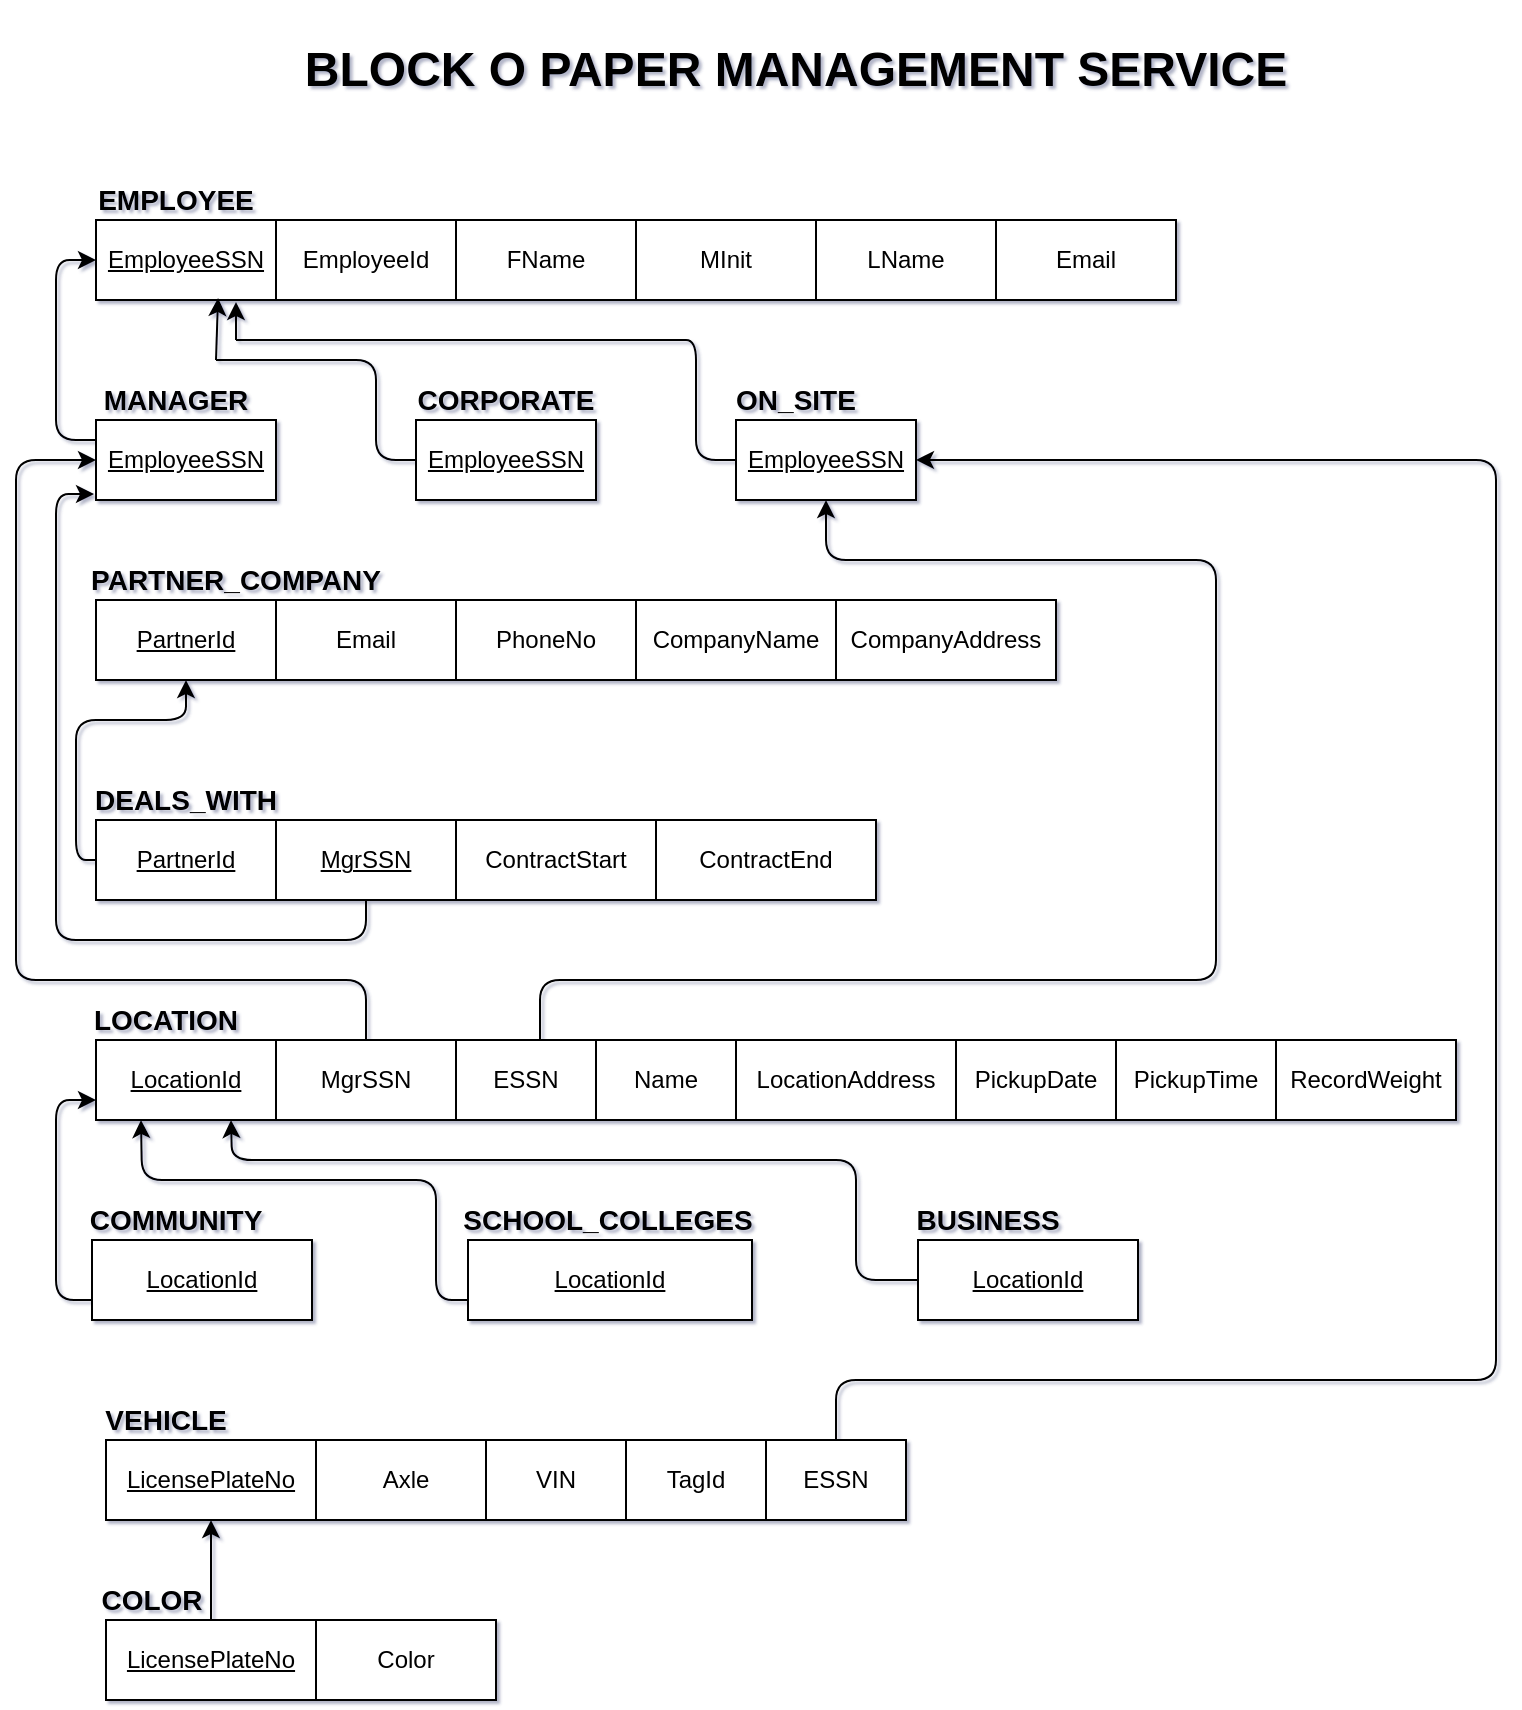 <mxfile version="12.3.2" type="github" pages="1"><diagram id="N6jfTuuV_OOUOqT9ahVb" name="Page-1"><mxGraphModel dx="919" dy="490" grid="1" gridSize="10" guides="1" tooltips="1" connect="1" arrows="1" fold="1" page="1" pageScale="1" pageWidth="850" pageHeight="1100" math="0" shadow="1"><root><mxCell id="0"/><mxCell id="1" parent="0"/><mxCell id="zFNlPR5UEYDTPR6xKDe3-31" value="EmployeeSSN" style="rounded=0;whiteSpace=wrap;html=1;fontStyle=4" vertex="1" parent="1"><mxGeometry x="140" y="180" width="90" height="40" as="geometry"/></mxCell><mxCell id="zFNlPR5UEYDTPR6xKDe3-32" value="EmployeeId" style="rounded=0;whiteSpace=wrap;html=1;" vertex="1" parent="1"><mxGeometry x="230" y="180" width="90" height="40" as="geometry"/></mxCell><mxCell id="zFNlPR5UEYDTPR6xKDe3-33" value="FName" style="rounded=0;whiteSpace=wrap;html=1;" vertex="1" parent="1"><mxGeometry x="320" y="180" width="90" height="40" as="geometry"/></mxCell><mxCell id="zFNlPR5UEYDTPR6xKDe3-34" value="MInit" style="rounded=0;whiteSpace=wrap;html=1;" vertex="1" parent="1"><mxGeometry x="410" y="180" width="90" height="40" as="geometry"/></mxCell><mxCell id="zFNlPR5UEYDTPR6xKDe3-35" value="LName" style="rounded=0;whiteSpace=wrap;html=1;" vertex="1" parent="1"><mxGeometry x="500" y="180" width="90" height="40" as="geometry"/></mxCell><mxCell id="zFNlPR5UEYDTPR6xKDe3-36" value="Email" style="rounded=0;whiteSpace=wrap;html=1;" vertex="1" parent="1"><mxGeometry x="590" y="180" width="90" height="40" as="geometry"/></mxCell><mxCell id="zFNlPR5UEYDTPR6xKDe3-37" value="EmployeeSSN" style="rounded=0;whiteSpace=wrap;html=1;fontStyle=4" vertex="1" parent="1"><mxGeometry x="140" y="280" width="90" height="40" as="geometry"/></mxCell><mxCell id="zFNlPR5UEYDTPR6xKDe3-38" value="PartnerId" style="rounded=0;whiteSpace=wrap;html=1;fontStyle=4" vertex="1" parent="1"><mxGeometry x="140" y="370" width="90" height="40" as="geometry"/></mxCell><mxCell id="zFNlPR5UEYDTPR6xKDe3-39" value="Email" style="rounded=0;whiteSpace=wrap;html=1;" vertex="1" parent="1"><mxGeometry x="230" y="370" width="90" height="40" as="geometry"/></mxCell><mxCell id="zFNlPR5UEYDTPR6xKDe3-40" value="PhoneNo" style="rounded=0;whiteSpace=wrap;html=1;" vertex="1" parent="1"><mxGeometry x="320" y="370" width="90" height="40" as="geometry"/></mxCell><mxCell id="zFNlPR5UEYDTPR6xKDe3-41" value="CompanyName" style="rounded=0;whiteSpace=wrap;html=1;" vertex="1" parent="1"><mxGeometry x="410" y="370" width="100" height="40" as="geometry"/></mxCell><mxCell id="zFNlPR5UEYDTPR6xKDe3-42" value="CompanyAddress" style="rounded=0;whiteSpace=wrap;html=1;" vertex="1" parent="1"><mxGeometry x="510" y="370" width="110" height="40" as="geometry"/></mxCell><mxCell id="zFNlPR5UEYDTPR6xKDe3-48" value="&lt;b&gt;&lt;font style=&quot;font-size: 14px&quot;&gt;EMPLOYEE&lt;/font&gt;&lt;/b&gt;" style="text;html=1;strokeColor=none;fillColor=none;align=center;verticalAlign=middle;whiteSpace=wrap;rounded=0;" vertex="1" parent="1"><mxGeometry x="130" y="160" width="100" height="20" as="geometry"/></mxCell><mxCell id="zFNlPR5UEYDTPR6xKDe3-49" value="&lt;b&gt;&lt;font style=&quot;font-size: 14px&quot;&gt;MANAGER&lt;/font&gt;&lt;/b&gt;" style="text;html=1;strokeColor=none;fillColor=none;align=center;verticalAlign=middle;whiteSpace=wrap;rounded=0;" vertex="1" parent="1"><mxGeometry x="130" y="260" width="100" height="20" as="geometry"/></mxCell><mxCell id="zFNlPR5UEYDTPR6xKDe3-50" value="EmployeeSSN" style="rounded=0;whiteSpace=wrap;html=1;fontStyle=4" vertex="1" parent="1"><mxGeometry x="300" y="280" width="90" height="40" as="geometry"/></mxCell><mxCell id="zFNlPR5UEYDTPR6xKDe3-51" value="&lt;b&gt;&lt;font style=&quot;font-size: 14px&quot;&gt;CORPORATE&lt;/font&gt;&lt;/b&gt;" style="text;html=1;strokeColor=none;fillColor=none;align=center;verticalAlign=middle;whiteSpace=wrap;rounded=0;" vertex="1" parent="1"><mxGeometry x="295" y="260" width="100" height="20" as="geometry"/></mxCell><mxCell id="zFNlPR5UEYDTPR6xKDe3-52" value="EmployeeSSN" style="rounded=0;whiteSpace=wrap;html=1;fontStyle=4" vertex="1" parent="1"><mxGeometry x="460" y="280" width="90" height="40" as="geometry"/></mxCell><mxCell id="zFNlPR5UEYDTPR6xKDe3-53" value="&lt;b&gt;&lt;font style=&quot;font-size: 14px&quot;&gt;ON_SITE&lt;/font&gt;&lt;/b&gt;" style="text;html=1;strokeColor=none;fillColor=none;align=center;verticalAlign=middle;whiteSpace=wrap;rounded=0;" vertex="1" parent="1"><mxGeometry x="440" y="260" width="100" height="20" as="geometry"/></mxCell><mxCell id="zFNlPR5UEYDTPR6xKDe3-54" value="" style="endArrow=classic;html=1;entryX=0;entryY=0.5;entryDx=0;entryDy=0;exitX=0;exitY=0.25;exitDx=0;exitDy=0;" edge="1" parent="1" source="zFNlPR5UEYDTPR6xKDe3-37" target="zFNlPR5UEYDTPR6xKDe3-31"><mxGeometry width="50" height="50" relative="1" as="geometry"><mxPoint x="140" y="281" as="sourcePoint"/><mxPoint x="208" y="220" as="targetPoint"/><Array as="points"><mxPoint x="120" y="290"/><mxPoint x="120" y="200"/></Array></mxGeometry></mxCell><mxCell id="zFNlPR5UEYDTPR6xKDe3-58" value="" style="endArrow=classic;html=1;entryX=0.678;entryY=0.975;entryDx=0;entryDy=0;entryPerimeter=0;" edge="1" parent="1" target="zFNlPR5UEYDTPR6xKDe3-31"><mxGeometry width="50" height="50" relative="1" as="geometry"><mxPoint x="200" y="250" as="sourcePoint"/><mxPoint x="200" y="230" as="targetPoint"/><Array as="points"/></mxGeometry></mxCell><mxCell id="zFNlPR5UEYDTPR6xKDe3-60" value="" style="endArrow=none;html=1;entryX=0;entryY=0.5;entryDx=0;entryDy=0;" edge="1" parent="1" target="zFNlPR5UEYDTPR6xKDe3-50"><mxGeometry width="50" height="50" relative="1" as="geometry"><mxPoint x="200" y="250" as="sourcePoint"/><mxPoint x="280" y="300" as="targetPoint"/><Array as="points"><mxPoint x="223" y="250"/><mxPoint x="280" y="250"/><mxPoint x="280" y="300"/></Array></mxGeometry></mxCell><mxCell id="zFNlPR5UEYDTPR6xKDe3-61" value="" style="endArrow=classic;html=1;" edge="1" parent="1"><mxGeometry width="50" height="50" relative="1" as="geometry"><mxPoint x="210" y="240" as="sourcePoint"/><mxPoint x="210" y="221" as="targetPoint"/><Array as="points"/></mxGeometry></mxCell><mxCell id="zFNlPR5UEYDTPR6xKDe3-62" value="" style="endArrow=none;html=1;entryX=0;entryY=0.5;entryDx=0;entryDy=0;" edge="1" parent="1" target="zFNlPR5UEYDTPR6xKDe3-52"><mxGeometry width="50" height="50" relative="1" as="geometry"><mxPoint x="210" y="240" as="sourcePoint"/><mxPoint x="310" y="290" as="targetPoint"/><Array as="points"><mxPoint x="420" y="240"/><mxPoint x="440" y="240"/><mxPoint x="440" y="300"/></Array></mxGeometry></mxCell><mxCell id="zFNlPR5UEYDTPR6xKDe3-65" value="PartnerId" style="rounded=0;whiteSpace=wrap;html=1;fontStyle=4" vertex="1" parent="1"><mxGeometry x="140" y="480" width="90" height="40" as="geometry"/></mxCell><mxCell id="zFNlPR5UEYDTPR6xKDe3-66" value="MgrSSN" style="rounded=0;whiteSpace=wrap;html=1;fontStyle=4" vertex="1" parent="1"><mxGeometry x="230" y="480" width="90" height="40" as="geometry"/></mxCell><mxCell id="zFNlPR5UEYDTPR6xKDe3-68" value="ContractStart" style="rounded=0;whiteSpace=wrap;html=1;" vertex="1" parent="1"><mxGeometry x="320" y="480" width="100" height="40" as="geometry"/></mxCell><mxCell id="zFNlPR5UEYDTPR6xKDe3-69" value="ContractEnd" style="rounded=0;whiteSpace=wrap;html=1;" vertex="1" parent="1"><mxGeometry x="420" y="480" width="110" height="40" as="geometry"/></mxCell><mxCell id="zFNlPR5UEYDTPR6xKDe3-70" value="" style="endArrow=classic;html=1;entryX=-0.011;entryY=0.925;entryDx=0;entryDy=0;entryPerimeter=0;" edge="1" parent="1" target="zFNlPR5UEYDTPR6xKDe3-37"><mxGeometry width="50" height="50" relative="1" as="geometry"><mxPoint x="275" y="520" as="sourcePoint"/><mxPoint x="150" y="210" as="targetPoint"/><Array as="points"><mxPoint x="275" y="540"/><mxPoint x="120" y="540"/><mxPoint x="120" y="317"/></Array></mxGeometry></mxCell><mxCell id="zFNlPR5UEYDTPR6xKDe3-71" value="" style="endArrow=classic;html=1;entryX=0.5;entryY=1;entryDx=0;entryDy=0;exitX=0;exitY=0.5;exitDx=0;exitDy=0;" edge="1" parent="1" source="zFNlPR5UEYDTPR6xKDe3-65" target="zFNlPR5UEYDTPR6xKDe3-38"><mxGeometry width="50" height="50" relative="1" as="geometry"><mxPoint x="40" y="490" as="sourcePoint"/><mxPoint x="90" y="440" as="targetPoint"/><Array as="points"><mxPoint x="130" y="500"/><mxPoint x="130" y="430"/><mxPoint x="185" y="430"/></Array></mxGeometry></mxCell><mxCell id="zFNlPR5UEYDTPR6xKDe3-72" value="&lt;b&gt;&lt;font style=&quot;font-size: 14px&quot;&gt;PARTNER_COMPANY&lt;/font&gt;&lt;/b&gt;" style="text;html=1;strokeColor=none;fillColor=none;align=center;verticalAlign=middle;whiteSpace=wrap;rounded=0;" vertex="1" parent="1"><mxGeometry x="130" y="350" width="160" height="20" as="geometry"/></mxCell><mxCell id="zFNlPR5UEYDTPR6xKDe3-73" value="&lt;b&gt;&lt;font style=&quot;font-size: 14px&quot;&gt;DEALS_WITH&lt;/font&gt;&lt;/b&gt;" style="text;html=1;strokeColor=none;fillColor=none;align=center;verticalAlign=middle;whiteSpace=wrap;rounded=0;" vertex="1" parent="1"><mxGeometry x="135" y="460" width="100" height="20" as="geometry"/></mxCell><mxCell id="zFNlPR5UEYDTPR6xKDe3-74" value="LocationId" style="rounded=0;whiteSpace=wrap;html=1;fontStyle=4" vertex="1" parent="1"><mxGeometry x="140" y="590" width="90" height="40" as="geometry"/></mxCell><mxCell id="zFNlPR5UEYDTPR6xKDe3-75" value="MgrSSN" style="rounded=0;whiteSpace=wrap;html=1;" vertex="1" parent="1"><mxGeometry x="230" y="590" width="90" height="40" as="geometry"/></mxCell><mxCell id="zFNlPR5UEYDTPR6xKDe3-76" value="ESSN" style="rounded=0;whiteSpace=wrap;html=1;" vertex="1" parent="1"><mxGeometry x="320" y="590" width="70" height="40" as="geometry"/></mxCell><mxCell id="zFNlPR5UEYDTPR6xKDe3-77" value="Name" style="rounded=0;whiteSpace=wrap;html=1;" vertex="1" parent="1"><mxGeometry x="390" y="590" width="70" height="40" as="geometry"/></mxCell><mxCell id="zFNlPR5UEYDTPR6xKDe3-78" value="LocationAddress" style="rounded=0;whiteSpace=wrap;html=1;" vertex="1" parent="1"><mxGeometry x="460" y="590" width="110" height="40" as="geometry"/></mxCell><mxCell id="zFNlPR5UEYDTPR6xKDe3-80" value="&lt;b&gt;&lt;font style=&quot;font-size: 14px&quot;&gt;LOCATION&lt;/font&gt;&lt;/b&gt;" style="text;html=1;strokeColor=none;fillColor=none;align=center;verticalAlign=middle;whiteSpace=wrap;rounded=0;" vertex="1" parent="1"><mxGeometry x="125" y="570" width="100" height="20" as="geometry"/></mxCell><mxCell id="zFNlPR5UEYDTPR6xKDe3-81" value="PickupDate" style="rounded=0;whiteSpace=wrap;html=1;" vertex="1" parent="1"><mxGeometry x="570" y="590" width="80" height="40" as="geometry"/></mxCell><mxCell id="zFNlPR5UEYDTPR6xKDe3-82" value="PickupTime" style="rounded=0;whiteSpace=wrap;html=1;" vertex="1" parent="1"><mxGeometry x="650" y="590" width="80" height="40" as="geometry"/></mxCell><mxCell id="zFNlPR5UEYDTPR6xKDe3-83" value="RecordWeight" style="rounded=0;whiteSpace=wrap;html=1;" vertex="1" parent="1"><mxGeometry x="730" y="590" width="90" height="40" as="geometry"/></mxCell><mxCell id="zFNlPR5UEYDTPR6xKDe3-84" value="" style="endArrow=classic;html=1;entryX=0.5;entryY=1;entryDx=0;entryDy=0;" edge="1" parent="1" target="zFNlPR5UEYDTPR6xKDe3-52"><mxGeometry width="50" height="50" relative="1" as="geometry"><mxPoint x="362" y="590" as="sourcePoint"/><mxPoint x="440" y="540" as="targetPoint"/><Array as="points"><mxPoint x="362" y="560"/><mxPoint x="700" y="560"/><mxPoint x="700" y="350"/><mxPoint x="505" y="350"/></Array></mxGeometry></mxCell><mxCell id="zFNlPR5UEYDTPR6xKDe3-85" value="" style="endArrow=classic;html=1;entryX=0;entryY=0.5;entryDx=0;entryDy=0;exitX=0.5;exitY=0;exitDx=0;exitDy=0;" edge="1" parent="1" source="zFNlPR5UEYDTPR6xKDe3-75" target="zFNlPR5UEYDTPR6xKDe3-37"><mxGeometry width="50" height="50" relative="1" as="geometry"><mxPoint x="270" y="580" as="sourcePoint"/><mxPoint x="110" y="320" as="targetPoint"/><Array as="points"><mxPoint x="275" y="560"/><mxPoint x="100" y="560"/><mxPoint x="100" y="300"/></Array></mxGeometry></mxCell><mxCell id="zFNlPR5UEYDTPR6xKDe3-86" value="LocationId" style="rounded=0;whiteSpace=wrap;html=1;fontStyle=4" vertex="1" parent="1"><mxGeometry x="138" y="690" width="110" height="40" as="geometry"/></mxCell><mxCell id="zFNlPR5UEYDTPR6xKDe3-87" value="&lt;b&gt;&lt;font style=&quot;font-size: 14px&quot;&gt;COMMUNITY&lt;/font&gt;&lt;/b&gt;" style="text;html=1;strokeColor=none;fillColor=none;align=center;verticalAlign=middle;whiteSpace=wrap;rounded=0;" vertex="1" parent="1"><mxGeometry x="130" y="670" width="100" height="20" as="geometry"/></mxCell><mxCell id="zFNlPR5UEYDTPR6xKDe3-88" value="LocationId" style="rounded=0;whiteSpace=wrap;html=1;fontStyle=4" vertex="1" parent="1"><mxGeometry x="326" y="690" width="142" height="40" as="geometry"/></mxCell><mxCell id="zFNlPR5UEYDTPR6xKDe3-89" value="&lt;span style=&quot;font-size: 14px&quot;&gt;&lt;b&gt;SCHOOL_COLLEGES&lt;/b&gt;&lt;/span&gt;" style="text;html=1;strokeColor=none;fillColor=none;align=center;verticalAlign=middle;whiteSpace=wrap;rounded=0;" vertex="1" parent="1"><mxGeometry x="346" y="670" width="100" height="20" as="geometry"/></mxCell><mxCell id="zFNlPR5UEYDTPR6xKDe3-90" value="LocationId" style="rounded=0;whiteSpace=wrap;html=1;fontStyle=4" vertex="1" parent="1"><mxGeometry x="551" y="690" width="110" height="40" as="geometry"/></mxCell><mxCell id="zFNlPR5UEYDTPR6xKDe3-91" value="&lt;b&gt;&lt;font style=&quot;font-size: 14px&quot;&gt;BUSINESS&lt;/font&gt;&lt;/b&gt;" style="text;html=1;strokeColor=none;fillColor=none;align=center;verticalAlign=middle;whiteSpace=wrap;rounded=0;" vertex="1" parent="1"><mxGeometry x="536" y="670" width="100" height="20" as="geometry"/></mxCell><mxCell id="zFNlPR5UEYDTPR6xKDe3-92" value="" style="endArrow=classic;html=1;entryX=0;entryY=0.75;entryDx=0;entryDy=0;exitX=0;exitY=0.75;exitDx=0;exitDy=0;" edge="1" parent="1" source="zFNlPR5UEYDTPR6xKDe3-86" target="zFNlPR5UEYDTPR6xKDe3-74"><mxGeometry width="50" height="50" relative="1" as="geometry"><mxPoint x="60" y="730" as="sourcePoint"/><mxPoint x="110" y="680" as="targetPoint"/><Array as="points"><mxPoint x="120" y="720"/><mxPoint x="120" y="620"/></Array></mxGeometry></mxCell><mxCell id="zFNlPR5UEYDTPR6xKDe3-93" value="" style="endArrow=classic;html=1;entryX=0.25;entryY=1;entryDx=0;entryDy=0;exitX=0;exitY=0.75;exitDx=0;exitDy=0;" edge="1" parent="1" source="zFNlPR5UEYDTPR6xKDe3-88" target="zFNlPR5UEYDTPR6xKDe3-74"><mxGeometry width="50" height="50" relative="1" as="geometry"><mxPoint x="270" y="710" as="sourcePoint"/><mxPoint x="320" y="660" as="targetPoint"/><Array as="points"><mxPoint x="310" y="720"/><mxPoint x="310" y="660"/><mxPoint x="163" y="660"/></Array></mxGeometry></mxCell><mxCell id="zFNlPR5UEYDTPR6xKDe3-94" value="" style="endArrow=classic;html=1;entryX=0.75;entryY=1;entryDx=0;entryDy=0;exitX=0;exitY=0.5;exitDx=0;exitDy=0;" edge="1" parent="1" source="zFNlPR5UEYDTPR6xKDe3-90" target="zFNlPR5UEYDTPR6xKDe3-74"><mxGeometry width="50" height="50" relative="1" as="geometry"><mxPoint x="200" y="690" as="sourcePoint"/><mxPoint x="250" y="640" as="targetPoint"/><Array as="points"><mxPoint x="520" y="710"/><mxPoint x="520" y="650"/><mxPoint x="208" y="650"/></Array></mxGeometry></mxCell><mxCell id="zFNlPR5UEYDTPR6xKDe3-95" value="LicensePlateNo" style="rounded=0;whiteSpace=wrap;html=1;fontStyle=4" vertex="1" parent="1"><mxGeometry x="145" y="790" width="105" height="40" as="geometry"/></mxCell><mxCell id="zFNlPR5UEYDTPR6xKDe3-96" value="Axle" style="rounded=0;whiteSpace=wrap;html=1;" vertex="1" parent="1"><mxGeometry x="250" y="790" width="90" height="40" as="geometry"/></mxCell><mxCell id="zFNlPR5UEYDTPR6xKDe3-97" value="VIN" style="rounded=0;whiteSpace=wrap;html=1;" vertex="1" parent="1"><mxGeometry x="335" y="790" width="70" height="40" as="geometry"/></mxCell><mxCell id="zFNlPR5UEYDTPR6xKDe3-98" value="TagId" style="rounded=0;whiteSpace=wrap;html=1;" vertex="1" parent="1"><mxGeometry x="405" y="790" width="70" height="40" as="geometry"/></mxCell><mxCell id="zFNlPR5UEYDTPR6xKDe3-100" value="&lt;b&gt;&lt;font style=&quot;font-size: 14px&quot;&gt;VEHICLE&lt;/font&gt;&lt;/b&gt;" style="text;html=1;strokeColor=none;fillColor=none;align=center;verticalAlign=middle;whiteSpace=wrap;rounded=0;" vertex="1" parent="1"><mxGeometry x="125" y="770" width="100" height="20" as="geometry"/></mxCell><mxCell id="zFNlPR5UEYDTPR6xKDe3-101" value="ESSN" style="rounded=0;whiteSpace=wrap;html=1;" vertex="1" parent="1"><mxGeometry x="475" y="790" width="70" height="40" as="geometry"/></mxCell><mxCell id="zFNlPR5UEYDTPR6xKDe3-102" value="" style="endArrow=classic;html=1;exitX=0.5;exitY=0;exitDx=0;exitDy=0;entryX=1;entryY=0.5;entryDx=0;entryDy=0;" edge="1" parent="1" source="zFNlPR5UEYDTPR6xKDe3-101" target="zFNlPR5UEYDTPR6xKDe3-52"><mxGeometry width="50" height="50" relative="1" as="geometry"><mxPoint x="590" y="840" as="sourcePoint"/><mxPoint x="640" y="790" as="targetPoint"/><Array as="points"><mxPoint x="510" y="760"/><mxPoint x="840" y="760"/><mxPoint x="840" y="300"/></Array></mxGeometry></mxCell><mxCell id="zFNlPR5UEYDTPR6xKDe3-109" value="" style="edgeStyle=orthogonalEdgeStyle;rounded=0;orthogonalLoop=1;jettySize=auto;html=1;" edge="1" parent="1" source="zFNlPR5UEYDTPR6xKDe3-106" target="zFNlPR5UEYDTPR6xKDe3-95"><mxGeometry relative="1" as="geometry"/></mxCell><mxCell id="zFNlPR5UEYDTPR6xKDe3-106" value="LicensePlateNo" style="rounded=0;whiteSpace=wrap;html=1;fontStyle=4" vertex="1" parent="1"><mxGeometry x="145" y="880" width="105" height="40" as="geometry"/></mxCell><mxCell id="zFNlPR5UEYDTPR6xKDe3-107" value="Color" style="rounded=0;whiteSpace=wrap;html=1;" vertex="1" parent="1"><mxGeometry x="250" y="880" width="90" height="40" as="geometry"/></mxCell><mxCell id="zFNlPR5UEYDTPR6xKDe3-108" value="&lt;b&gt;&lt;font style=&quot;font-size: 14px&quot;&gt;COLOR&lt;/font&gt;&lt;/b&gt;" style="text;html=1;strokeColor=none;fillColor=none;align=center;verticalAlign=middle;whiteSpace=wrap;rounded=0;" vertex="1" parent="1"><mxGeometry x="118" y="860" width="100" height="20" as="geometry"/></mxCell><mxCell id="zFNlPR5UEYDTPR6xKDe3-110" value="&lt;b&gt;&lt;font style=&quot;font-size: 24px&quot;&gt;BLOCK O PAPER MANAGEMENT SERVICE&lt;/font&gt;&lt;/b&gt;" style="text;html=1;strokeColor=none;fillColor=none;align=center;verticalAlign=middle;whiteSpace=wrap;rounded=0;" vertex="1" parent="1"><mxGeometry x="140" y="70" width="700" height="70" as="geometry"/></mxCell></root></mxGraphModel></diagram></mxfile>